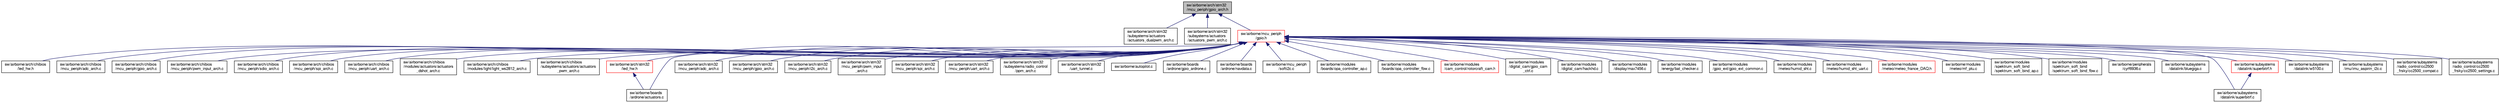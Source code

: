 digraph "sw/airborne/arch/stm32/mcu_periph/gpio_arch.h"
{
  edge [fontname="FreeSans",fontsize="10",labelfontname="FreeSans",labelfontsize="10"];
  node [fontname="FreeSans",fontsize="10",shape=record];
  Node1 [label="sw/airborne/arch/stm32\l/mcu_periph/gpio_arch.h",height=0.2,width=0.4,color="black", fillcolor="grey75", style="filled", fontcolor="black"];
  Node1 -> Node2 [dir="back",color="midnightblue",fontsize="10",style="solid",fontname="FreeSans"];
  Node2 [label="sw/airborne/arch/stm32\l/subsystems/actuators\l/actuators_dualpwm_arch.c",height=0.2,width=0.4,color="black", fillcolor="white", style="filled",URL="$stm32_2subsystems_2actuators_2actuators__dualpwm__arch_8c.html",tooltip="STM32 dual PWM servos handling. "];
  Node1 -> Node3 [dir="back",color="midnightblue",fontsize="10",style="solid",fontname="FreeSans"];
  Node3 [label="sw/airborne/arch/stm32\l/subsystems/actuators\l/actuators_pwm_arch.c",height=0.2,width=0.4,color="black", fillcolor="white", style="filled",URL="$stm32_2subsystems_2actuators_2actuators__pwm__arch_8c.html",tooltip="STM32 PWM servos handling. "];
  Node1 -> Node4 [dir="back",color="midnightblue",fontsize="10",style="solid",fontname="FreeSans"];
  Node4 [label="sw/airborne/mcu_periph\l/gpio.h",height=0.2,width=0.4,color="red", fillcolor="white", style="filled",URL="$gpio_8h.html",tooltip="Some architecture independent helper functions for GPIOs. "];
  Node4 -> Node5 [dir="back",color="midnightblue",fontsize="10",style="solid",fontname="FreeSans"];
  Node5 [label="sw/airborne/arch/chibios\l/led_hw.h",height=0.2,width=0.4,color="black", fillcolor="white", style="filled",URL="$chibios_2led__hw_8h.html",tooltip="Led macro implementation for ChibiOS arch. "];
  Node4 -> Node6 [dir="back",color="midnightblue",fontsize="10",style="solid",fontname="FreeSans"];
  Node6 [label="sw/airborne/arch/chibios\l/mcu_periph/adc_arch.c",height=0.2,width=0.4,color="black", fillcolor="white", style="filled",URL="$chibios_2mcu__periph_2adc__arch_8c.html",tooltip="ADC driver. "];
  Node4 -> Node7 [dir="back",color="midnightblue",fontsize="10",style="solid",fontname="FreeSans"];
  Node7 [label="sw/airborne/arch/chibios\l/mcu_periph/gpio_arch.c",height=0.2,width=0.4,color="black", fillcolor="white", style="filled",URL="$chibios_2mcu__periph_2gpio__arch_8c.html",tooltip="gpio functions implemented for ChibiOS arch "];
  Node4 -> Node8 [dir="back",color="midnightblue",fontsize="10",style="solid",fontname="FreeSans"];
  Node8 [label="sw/airborne/arch/chibios\l/mcu_periph/pwm_input_arch.c",height=0.2,width=0.4,color="black", fillcolor="white", style="filled",URL="$chibios_2mcu__periph_2pwm__input__arch_8c.html",tooltip="handling of stm32 PWM input using a timer with capture. "];
  Node4 -> Node9 [dir="back",color="midnightblue",fontsize="10",style="solid",fontname="FreeSans"];
  Node9 [label="sw/airborne/arch/chibios\l/mcu_periph/sdio_arch.c",height=0.2,width=0.4,color="black", fillcolor="white", style="filled",URL="$sdio__arch_8c.html",tooltip="SDIO interface using ChibiOS API for Paparazzi. "];
  Node4 -> Node10 [dir="back",color="midnightblue",fontsize="10",style="solid",fontname="FreeSans"];
  Node10 [label="sw/airborne/arch/chibios\l/mcu_periph/spi_arch.c",height=0.2,width=0.4,color="black", fillcolor="white", style="filled",URL="$chibios_2mcu__periph_2spi__arch_8c.html",tooltip="Implementation of SPI interface for ChibiOS arch. "];
  Node4 -> Node11 [dir="back",color="midnightblue",fontsize="10",style="solid",fontname="FreeSans"];
  Node11 [label="sw/airborne/arch/chibios\l/mcu_periph/uart_arch.c",height=0.2,width=0.4,color="black", fillcolor="white", style="filled",URL="$chibios_2mcu__periph_2uart__arch_8c.html",tooltip="UART/Serial driver implementation for ChibiOS arch. "];
  Node4 -> Node12 [dir="back",color="midnightblue",fontsize="10",style="solid",fontname="FreeSans"];
  Node12 [label="sw/airborne/arch/chibios\l/modules/actuators/actuators\l_dshot_arch.c",height=0.2,width=0.4,color="black", fillcolor="white", style="filled",URL="$chibios_2modules_2actuators_2actuators__dshot__arch_8c.html"];
  Node4 -> Node13 [dir="back",color="midnightblue",fontsize="10",style="solid",fontname="FreeSans"];
  Node13 [label="sw/airborne/arch/chibios\l/modules/light/light_ws2812_arch.c",height=0.2,width=0.4,color="black", fillcolor="white", style="filled",URL="$light__ws2812__arch_8c.html"];
  Node4 -> Node14 [dir="back",color="midnightblue",fontsize="10",style="solid",fontname="FreeSans"];
  Node14 [label="sw/airborne/arch/chibios\l/subsystems/actuators/actuators\l_pwm_arch.c",height=0.2,width=0.4,color="black", fillcolor="white", style="filled",URL="$chibios_2subsystems_2actuators_2actuators__pwm__arch_8c.html",tooltip="Interface from actuators to ChibiOS PWM driver. "];
  Node4 -> Node15 [dir="back",color="midnightblue",fontsize="10",style="solid",fontname="FreeSans"];
  Node15 [label="sw/airborne/arch/stm32\l/led_hw.h",height=0.2,width=0.4,color="red", fillcolor="white", style="filled",URL="$stm32_2led__hw_8h.html"];
  Node15 -> Node16 [dir="back",color="midnightblue",fontsize="10",style="solid",fontname="FreeSans"];
  Node16 [label="sw/airborne/boards\l/ardrone/actuators.c",height=0.2,width=0.4,color="black", fillcolor="white", style="filled",URL="$boards_2ardrone_2actuators_8c.html",tooltip="Actuator driver for ardrone2 version. "];
  Node4 -> Node17 [dir="back",color="midnightblue",fontsize="10",style="solid",fontname="FreeSans"];
  Node17 [label="sw/airborne/arch/stm32\l/mcu_periph/adc_arch.c",height=0.2,width=0.4,color="black", fillcolor="white", style="filled",URL="$stm32_2mcu__periph_2adc__arch_8c.html",tooltip="Driver for the analog to digital converters on STM32. "];
  Node4 -> Node18 [dir="back",color="midnightblue",fontsize="10",style="solid",fontname="FreeSans"];
  Node18 [label="sw/airborne/arch/stm32\l/mcu_periph/gpio_arch.c",height=0.2,width=0.4,color="black", fillcolor="white", style="filled",URL="$stm32_2mcu__periph_2gpio__arch_8c.html",tooltip="GPIO helper functions for STM32F1 and STM32F4. "];
  Node4 -> Node19 [dir="back",color="midnightblue",fontsize="10",style="solid",fontname="FreeSans"];
  Node19 [label="sw/airborne/arch/stm32\l/mcu_periph/i2c_arch.c",height=0.2,width=0.4,color="black", fillcolor="white", style="filled",URL="$stm32_2mcu__periph_2i2c__arch_8c.html",tooltip="Handling of I2C hardware for STM32. "];
  Node4 -> Node20 [dir="back",color="midnightblue",fontsize="10",style="solid",fontname="FreeSans"];
  Node20 [label="sw/airborne/arch/stm32\l/mcu_periph/pwm_input\l_arch.c",height=0.2,width=0.4,color="black", fillcolor="white", style="filled",URL="$stm32_2mcu__periph_2pwm__input__arch_8c.html",tooltip="handling of smt32 PWM input using a timer with capture. "];
  Node4 -> Node21 [dir="back",color="midnightblue",fontsize="10",style="solid",fontname="FreeSans"];
  Node21 [label="sw/airborne/arch/stm32\l/mcu_periph/spi_arch.c",height=0.2,width=0.4,color="black", fillcolor="white", style="filled",URL="$stm32_2mcu__periph_2spi__arch_8c.html",tooltip="Handling of SPI hardware for STM32. "];
  Node4 -> Node22 [dir="back",color="midnightblue",fontsize="10",style="solid",fontname="FreeSans"];
  Node22 [label="sw/airborne/arch/stm32\l/mcu_periph/uart_arch.c",height=0.2,width=0.4,color="black", fillcolor="white", style="filled",URL="$stm32_2mcu__periph_2uart__arch_8c.html",tooltip="Handling of UART hardware for STM32. "];
  Node4 -> Node23 [dir="back",color="midnightblue",fontsize="10",style="solid",fontname="FreeSans"];
  Node23 [label="sw/airborne/arch/stm32\l/subsystems/radio_control\l/ppm_arch.c",height=0.2,width=0.4,color="black", fillcolor="white", style="filled",URL="$stm32_2subsystems_2radio__control_2ppm__arch_8c.html",tooltip="STM32 ppm decoder. "];
  Node4 -> Node24 [dir="back",color="midnightblue",fontsize="10",style="solid",fontname="FreeSans"];
  Node24 [label="sw/airborne/arch/stm32\l/uart_tunnel.c",height=0.2,width=0.4,color="black", fillcolor="white", style="filled",URL="$stm32_2uart__tunnel_8c.html"];
  Node4 -> Node25 [dir="back",color="midnightblue",fontsize="10",style="solid",fontname="FreeSans"];
  Node25 [label="sw/airborne/autopilot.c",height=0.2,width=0.4,color="black", fillcolor="white", style="filled",URL="$autopilot_8c.html",tooltip="Core autopilot interface common to all firmwares. "];
  Node4 -> Node16 [dir="back",color="midnightblue",fontsize="10",style="solid",fontname="FreeSans"];
  Node4 -> Node26 [dir="back",color="midnightblue",fontsize="10",style="solid",fontname="FreeSans"];
  Node26 [label="sw/airborne/boards\l/ardrone/gpio_ardrone.c",height=0.2,width=0.4,color="black", fillcolor="white", style="filled",URL="$gpio__ardrone_8c.html",tooltip="ardrone GPIO driver "];
  Node4 -> Node27 [dir="back",color="midnightblue",fontsize="10",style="solid",fontname="FreeSans"];
  Node27 [label="sw/airborne/boards\l/ardrone/navdata.c",height=0.2,width=0.4,color="black", fillcolor="white", style="filled",URL="$navdata_8c.html",tooltip="ARDrone2 navdata aquisition driver. "];
  Node4 -> Node28 [dir="back",color="midnightblue",fontsize="10",style="solid",fontname="FreeSans"];
  Node28 [label="sw/airborne/mcu_periph\l/softi2c.c",height=0.2,width=0.4,color="black", fillcolor="white", style="filled",URL="$softi2c_8c.html",tooltip="Platform-independent software I2C implementation. "];
  Node4 -> Node29 [dir="back",color="midnightblue",fontsize="10",style="solid",fontname="FreeSans"];
  Node29 [label="sw/airborne/modules\l/boards/opa_controller_ap.c",height=0.2,width=0.4,color="black", fillcolor="white", style="filled",URL="$opa__controller__ap_8c.html"];
  Node4 -> Node30 [dir="back",color="midnightblue",fontsize="10",style="solid",fontname="FreeSans"];
  Node30 [label="sw/airborne/modules\l/boards/opa_controller_fbw.c",height=0.2,width=0.4,color="black", fillcolor="white", style="filled",URL="$opa__controller__fbw_8c.html"];
  Node4 -> Node31 [dir="back",color="midnightblue",fontsize="10",style="solid",fontname="FreeSans"];
  Node31 [label="sw/airborne/modules\l/cam_control/rotorcraft_cam.h",height=0.2,width=0.4,color="red", fillcolor="white", style="filled",URL="$rotorcraft__cam_8h.html",tooltip="Camera control module for rotorcraft. "];
  Node4 -> Node32 [dir="back",color="midnightblue",fontsize="10",style="solid",fontname="FreeSans"];
  Node32 [label="sw/airborne/modules\l/digital_cam/gpio_cam\l_ctrl.c",height=0.2,width=0.4,color="black", fillcolor="white", style="filled",URL="$gpio__cam__ctrl_8c.html",tooltip="Control the camera via GPIO pins. "];
  Node4 -> Node33 [dir="back",color="midnightblue",fontsize="10",style="solid",fontname="FreeSans"];
  Node33 [label="sw/airborne/modules\l/digital_cam/hackhd.c",height=0.2,width=0.4,color="black", fillcolor="white", style="filled",URL="$hackhd_8c.html",tooltip="Digital video/photo recorder HackHD control. "];
  Node4 -> Node34 [dir="back",color="midnightblue",fontsize="10",style="solid",fontname="FreeSans"];
  Node34 [label="sw/airborne/modules\l/display/max7456.c",height=0.2,width=0.4,color="black", fillcolor="white", style="filled",URL="$max7456_8c.html",tooltip="Maxim MAX7456 single-channel monochrome on-screen display driver. "];
  Node4 -> Node35 [dir="back",color="midnightblue",fontsize="10",style="solid",fontname="FreeSans"];
  Node35 [label="sw/airborne/modules\l/energy/bat_checker.c",height=0.2,width=0.4,color="black", fillcolor="white", style="filled",URL="$bat__checker_8c.html",tooltip="Activate a buzzer/LED periodically or periodically to warn of low/critical battery level..."];
  Node4 -> Node36 [dir="back",color="midnightblue",fontsize="10",style="solid",fontname="FreeSans"];
  Node36 [label="sw/airborne/modules\l/gpio_ext/gpio_ext_common.c",height=0.2,width=0.4,color="black", fillcolor="white", style="filled",URL="$gpio__ext__common_8c.html"];
  Node4 -> Node37 [dir="back",color="midnightblue",fontsize="10",style="solid",fontname="FreeSans"];
  Node37 [label="sw/airborne/modules\l/meteo/humid_sht.c",height=0.2,width=0.4,color="black", fillcolor="white", style="filled",URL="$humid__sht_8c.html",tooltip="SHTxx sensor interface. "];
  Node4 -> Node38 [dir="back",color="midnightblue",fontsize="10",style="solid",fontname="FreeSans"];
  Node38 [label="sw/airborne/modules\l/meteo/humid_sht_uart.c",height=0.2,width=0.4,color="black", fillcolor="white", style="filled",URL="$humid__sht__uart_8c.html",tooltip="SHTxx sensor interface. "];
  Node4 -> Node39 [dir="back",color="midnightblue",fontsize="10",style="solid",fontname="FreeSans"];
  Node39 [label="sw/airborne/modules\l/meteo/meteo_france_DAQ.h",height=0.2,width=0.4,color="red", fillcolor="white", style="filled",URL="$meteo__france__DAQ_8h.html",tooltip="Communication module with the Data Acquisition board from Meteo France. "];
  Node4 -> Node40 [dir="back",color="midnightblue",fontsize="10",style="solid",fontname="FreeSans"];
  Node40 [label="sw/airborne/modules\l/meteo/mf_ptu.c",height=0.2,width=0.4,color="black", fillcolor="white", style="filled",URL="$mf__ptu_8c.html"];
  Node4 -> Node41 [dir="back",color="midnightblue",fontsize="10",style="solid",fontname="FreeSans"];
  Node41 [label="sw/airborne/modules\l/spektrum_soft_bind\l/spektrum_soft_bind_ap.c",height=0.2,width=0.4,color="black", fillcolor="white", style="filled",URL="$spektrum__soft__bind__ap_8c.html"];
  Node4 -> Node42 [dir="back",color="midnightblue",fontsize="10",style="solid",fontname="FreeSans"];
  Node42 [label="sw/airborne/modules\l/spektrum_soft_bind\l/spektrum_soft_bind_fbw.c",height=0.2,width=0.4,color="black", fillcolor="white", style="filled",URL="$spektrum__soft__bind__fbw_8c.html"];
  Node4 -> Node43 [dir="back",color="midnightblue",fontsize="10",style="solid",fontname="FreeSans"];
  Node43 [label="sw/airborne/peripherals\l/cyrf6936.c",height=0.2,width=0.4,color="black", fillcolor="white", style="filled",URL="$cyrf6936_8c.html",tooltip="Driver for the cyrf6936 2.4GHz radio chip. "];
  Node4 -> Node44 [dir="back",color="midnightblue",fontsize="10",style="solid",fontname="FreeSans"];
  Node44 [label="sw/airborne/subsystems\l/datalink/bluegiga.c",height=0.2,width=0.4,color="black", fillcolor="white", style="filled",URL="$bluegiga_8c.html",tooltip="Datalink implementation for the BlueGiga Bluetooth radio chip trough SPI. "];
  Node4 -> Node45 [dir="back",color="midnightblue",fontsize="10",style="solid",fontname="FreeSans"];
  Node45 [label="sw/airborne/subsystems\l/datalink/superbitrf.c",height=0.2,width=0.4,color="black", fillcolor="white", style="filled",URL="$subsystems_2datalink_2superbitrf_8c.html"];
  Node4 -> Node46 [dir="back",color="midnightblue",fontsize="10",style="solid",fontname="FreeSans"];
  Node46 [label="sw/airborne/subsystems\l/datalink/superbitrf.h",height=0.2,width=0.4,color="red", fillcolor="white", style="filled",URL="$subsystems_2datalink_2superbitrf_8h.html"];
  Node46 -> Node45 [dir="back",color="midnightblue",fontsize="10",style="solid",fontname="FreeSans"];
  Node4 -> Node47 [dir="back",color="midnightblue",fontsize="10",style="solid",fontname="FreeSans"];
  Node47 [label="sw/airborne/subsystems\l/datalink/w5100.c",height=0.2,width=0.4,color="black", fillcolor="white", style="filled",URL="$w5100_8c.html",tooltip="W5100 ethernet chip I/O. "];
  Node4 -> Node48 [dir="back",color="midnightblue",fontsize="10",style="solid",fontname="FreeSans"];
  Node48 [label="sw/airborne/subsystems\l/imu/imu_aspirin_i2c.c",height=0.2,width=0.4,color="black", fillcolor="white", style="filled",URL="$imu__aspirin__i2c_8c.html"];
  Node4 -> Node49 [dir="back",color="midnightblue",fontsize="10",style="solid",fontname="FreeSans"];
  Node49 [label="sw/airborne/subsystems\l/radio_control/cc2500\l_frsky/cc2500_compat.c",height=0.2,width=0.4,color="black", fillcolor="white", style="filled",URL="$cc2500__compat_8c.html"];
  Node4 -> Node50 [dir="back",color="midnightblue",fontsize="10",style="solid",fontname="FreeSans"];
  Node50 [label="sw/airborne/subsystems\l/radio_control/cc2500\l_frsky/cc2500_settings.c",height=0.2,width=0.4,color="black", fillcolor="white", style="filled",URL="$cc2500__settings_8c.html"];
}
